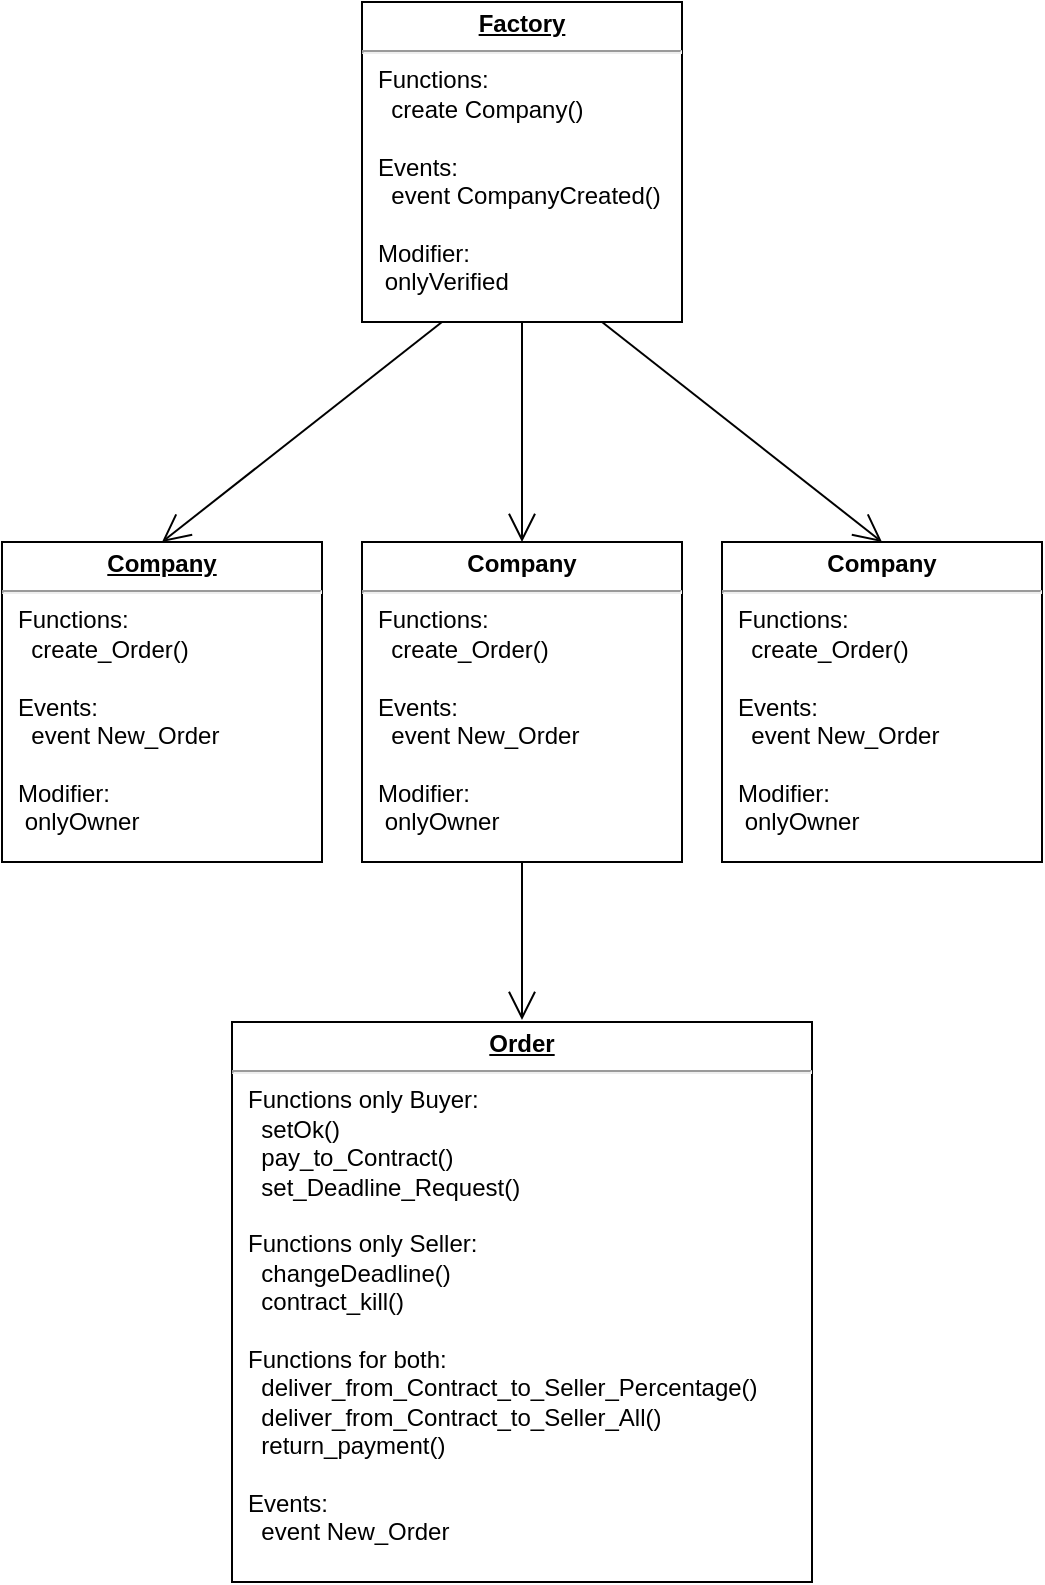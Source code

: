 <mxfile version="14.5.9" type="github">
  <diagram id="kgpKYQtTHZ0yAKxKKP6v" name="Page-1">
    <mxGraphModel dx="813" dy="475" grid="1" gridSize="10" guides="1" tooltips="1" connect="1" arrows="1" fold="1" page="1" pageScale="1" pageWidth="850" pageHeight="1100" math="0" shadow="0">
      <root>
        <mxCell id="0" />
        <mxCell id="1" parent="0" />
        <mxCell id="PqYOM1p5EghB7FxTp-5k-2" value="&lt;p style=&quot;margin: 0px ; margin-top: 4px ; text-align: center ; text-decoration: underline&quot;&gt;&lt;b&gt;Factory&lt;/b&gt;&lt;/p&gt;&lt;hr&gt;&lt;p style=&quot;margin: 0px ; margin-left: 8px&quot;&gt;Functions:&lt;/p&gt;&lt;p style=&quot;margin: 0px ; margin-left: 8px&quot;&gt;&amp;nbsp; create Company()&lt;/p&gt;&lt;p style=&quot;margin: 0px ; margin-left: 8px&quot;&gt;&lt;br&gt;&lt;/p&gt;&lt;p style=&quot;margin: 0px ; margin-left: 8px&quot;&gt;Events:&lt;/p&gt;&lt;p style=&quot;margin: 0px ; margin-left: 8px&quot;&gt;&amp;nbsp; event CompanyCreated()&lt;/p&gt;&lt;p style=&quot;margin: 0px ; margin-left: 8px&quot;&gt;&lt;br&gt;&lt;/p&gt;&lt;p style=&quot;margin: 0px ; margin-left: 8px&quot;&gt;Modifier:&lt;/p&gt;&lt;p style=&quot;margin: 0px ; margin-left: 8px&quot;&gt;&amp;nbsp;onlyVerified&lt;/p&gt;" style="verticalAlign=top;align=left;overflow=fill;fontSize=12;fontFamily=Helvetica;html=1;" vertex="1" parent="1">
          <mxGeometry x="330" y="130" width="160" height="160" as="geometry" />
        </mxCell>
        <mxCell id="PqYOM1p5EghB7FxTp-5k-17" value="" style="endArrow=open;endFill=1;endSize=12;html=1;exitX=0.25;exitY=1;exitDx=0;exitDy=0;entryX=0.5;entryY=0;entryDx=0;entryDy=0;" edge="1" parent="1" source="PqYOM1p5EghB7FxTp-5k-2" target="PqYOM1p5EghB7FxTp-5k-22">
          <mxGeometry width="160" relative="1" as="geometry">
            <mxPoint x="330" y="340" as="sourcePoint" />
            <mxPoint x="280" y="400" as="targetPoint" />
          </mxGeometry>
        </mxCell>
        <mxCell id="PqYOM1p5EghB7FxTp-5k-20" value="" style="endArrow=open;endFill=1;endSize=12;html=1;exitX=0.5;exitY=1;exitDx=0;exitDy=0;" edge="1" parent="1" source="PqYOM1p5EghB7FxTp-5k-2">
          <mxGeometry width="160" relative="1" as="geometry">
            <mxPoint x="360" y="370" as="sourcePoint" />
            <mxPoint x="410" y="400" as="targetPoint" />
          </mxGeometry>
        </mxCell>
        <mxCell id="PqYOM1p5EghB7FxTp-5k-21" value="" style="endArrow=open;endFill=1;endSize=12;html=1;exitX=0.75;exitY=1;exitDx=0;exitDy=0;entryX=0.5;entryY=0;entryDx=0;entryDy=0;" edge="1" parent="1" source="PqYOM1p5EghB7FxTp-5k-2" target="PqYOM1p5EghB7FxTp-5k-24">
          <mxGeometry width="160" relative="1" as="geometry">
            <mxPoint x="360" y="370" as="sourcePoint" />
            <mxPoint x="540" y="400" as="targetPoint" />
          </mxGeometry>
        </mxCell>
        <mxCell id="PqYOM1p5EghB7FxTp-5k-22" value="&lt;p style=&quot;margin: 0px ; margin-top: 4px ; text-align: center ; text-decoration: underline&quot;&gt;&lt;b&gt;Сompany&lt;/b&gt;&lt;/p&gt;&lt;hr&gt;&lt;p style=&quot;margin: 0px ; margin-left: 8px&quot;&gt;Functions:&lt;/p&gt;&lt;p style=&quot;margin: 0px ; margin-left: 8px&quot;&gt;&amp;nbsp; create_Order()&lt;/p&gt;&lt;p style=&quot;margin: 0px ; margin-left: 8px&quot;&gt;&lt;br&gt;&lt;/p&gt;&lt;p style=&quot;margin: 0px ; margin-left: 8px&quot;&gt;Events:&lt;/p&gt;&lt;p style=&quot;margin: 0px ; margin-left: 8px&quot;&gt;&amp;nbsp; event New_Order&lt;/p&gt;&lt;p style=&quot;margin: 0px ; margin-left: 8px&quot;&gt;&lt;br&gt;&lt;/p&gt;&lt;p style=&quot;margin: 0px ; margin-left: 8px&quot;&gt;Modifier:&lt;/p&gt;&lt;p style=&quot;margin: 0px ; margin-left: 8px&quot;&gt;&amp;nbsp;onlyOwner&lt;/p&gt;" style="verticalAlign=top;align=left;overflow=fill;fontSize=12;fontFamily=Helvetica;html=1;" vertex="1" parent="1">
          <mxGeometry x="150" y="400" width="160" height="160" as="geometry" />
        </mxCell>
        <mxCell id="PqYOM1p5EghB7FxTp-5k-23" value="&lt;p style=&quot;margin: 4px 0px 0px ; text-align: center&quot;&gt;&lt;b&gt;Сompany&lt;/b&gt;&lt;/p&gt;&lt;hr&gt;&lt;p style=&quot;margin: 0px 0px 0px 8px&quot;&gt;Functions:&lt;/p&gt;&lt;p style=&quot;margin: 0px 0px 0px 8px&quot;&gt;&amp;nbsp; create_Order()&lt;/p&gt;&lt;p style=&quot;margin: 0px 0px 0px 8px&quot;&gt;&lt;br&gt;&lt;/p&gt;&lt;p style=&quot;margin: 0px 0px 0px 8px&quot;&gt;Events:&lt;/p&gt;&lt;p style=&quot;margin: 0px 0px 0px 8px&quot;&gt;&amp;nbsp; event New_Order&lt;/p&gt;&lt;p style=&quot;margin: 0px 0px 0px 8px&quot;&gt;&lt;br&gt;&lt;/p&gt;&lt;p style=&quot;margin: 0px 0px 0px 8px&quot;&gt;Modifier:&lt;/p&gt;&lt;p style=&quot;margin: 0px 0px 0px 8px&quot;&gt;&amp;nbsp;onlyOwner&lt;/p&gt;" style="verticalAlign=top;align=left;overflow=fill;fontSize=12;fontFamily=Helvetica;html=1;" vertex="1" parent="1">
          <mxGeometry x="330" y="400" width="160" height="160" as="geometry" />
        </mxCell>
        <mxCell id="PqYOM1p5EghB7FxTp-5k-24" value="&lt;p style=&quot;margin: 4px 0px 0px ; text-align: center&quot;&gt;&lt;b&gt;Сompany&lt;/b&gt;&lt;/p&gt;&lt;hr&gt;&lt;p style=&quot;margin: 0px 0px 0px 8px&quot;&gt;Functions:&lt;/p&gt;&lt;p style=&quot;margin: 0px 0px 0px 8px&quot;&gt;&amp;nbsp; create_Order()&lt;/p&gt;&lt;p style=&quot;margin: 0px 0px 0px 8px&quot;&gt;&lt;br&gt;&lt;/p&gt;&lt;p style=&quot;margin: 0px 0px 0px 8px&quot;&gt;Events:&lt;/p&gt;&lt;p style=&quot;margin: 0px 0px 0px 8px&quot;&gt;&amp;nbsp; event New_Order&lt;/p&gt;&lt;p style=&quot;margin: 0px 0px 0px 8px&quot;&gt;&lt;br&gt;&lt;/p&gt;&lt;p style=&quot;margin: 0px 0px 0px 8px&quot;&gt;Modifier:&lt;/p&gt;&lt;p style=&quot;margin: 0px 0px 0px 8px&quot;&gt;&amp;nbsp;onlyOwner&lt;/p&gt;" style="verticalAlign=top;align=left;overflow=fill;fontSize=12;fontFamily=Helvetica;html=1;" vertex="1" parent="1">
          <mxGeometry x="510" y="400" width="160" height="160" as="geometry" />
        </mxCell>
        <mxCell id="PqYOM1p5EghB7FxTp-5k-25" value="" style="endArrow=open;endFill=1;endSize=12;html=1;exitX=0.5;exitY=1;exitDx=0;exitDy=0;" edge="1" parent="1" source="PqYOM1p5EghB7FxTp-5k-23">
          <mxGeometry width="160" relative="1" as="geometry">
            <mxPoint x="270" y="610" as="sourcePoint" />
            <mxPoint x="410" y="639" as="targetPoint" />
          </mxGeometry>
        </mxCell>
        <mxCell id="PqYOM1p5EghB7FxTp-5k-28" value="&lt;p style=&quot;margin: 0px ; margin-top: 4px ; text-align: center ; text-decoration: underline&quot;&gt;&lt;b&gt;Order&lt;/b&gt;&lt;/p&gt;&lt;hr&gt;&lt;p style=&quot;margin: 0px ; margin-left: 8px&quot;&gt;Functions only Buyer:&lt;/p&gt;&lt;p style=&quot;margin: 0px ; margin-left: 8px&quot;&gt;&amp;nbsp; setOk()&lt;/p&gt;&lt;p style=&quot;margin: 0px ; margin-left: 8px&quot;&gt;&amp;nbsp; pay_to_Contract()&lt;/p&gt;&lt;p style=&quot;margin: 0px ; margin-left: 8px&quot;&gt;&amp;nbsp; set_Deadline_Request()&lt;br&gt;&lt;/p&gt;&lt;p style=&quot;margin: 0px ; margin-left: 8px&quot;&gt;&lt;br&gt;&lt;/p&gt;&lt;p style=&quot;margin: 0px ; margin-left: 8px&quot;&gt;Functions only Seller:&lt;br&gt;&lt;/p&gt;&lt;p style=&quot;margin: 0px ; margin-left: 8px&quot;&gt;&amp;nbsp; changeDeadline()&lt;br&gt;&lt;/p&gt;&lt;p style=&quot;margin: 0px ; margin-left: 8px&quot;&gt;&amp;nbsp;&amp;nbsp;contract_kill()&lt;/p&gt;&lt;p style=&quot;margin: 0px ; margin-left: 8px&quot;&gt;&lt;br&gt;&lt;/p&gt;&lt;p style=&quot;margin: 0px ; margin-left: 8px&quot;&gt;Functions for both:&lt;/p&gt;&lt;p style=&quot;margin: 0px ; margin-left: 8px&quot;&gt;&amp;nbsp; deliver_from_Contract_to_Seller_Percentage()&lt;br&gt;&lt;/p&gt;&lt;p style=&quot;margin: 0px ; margin-left: 8px&quot;&gt;&amp;nbsp; deliver_from_Contract_to_Seller_All()&lt;br&gt;&lt;/p&gt;&lt;p style=&quot;margin: 0px ; margin-left: 8px&quot;&gt;&amp;nbsp; return_payment()&lt;br&gt;&lt;/p&gt;&lt;p style=&quot;margin: 0px ; margin-left: 8px&quot;&gt;&lt;br&gt;&lt;/p&gt;&lt;p style=&quot;margin: 0px ; margin-left: 8px&quot;&gt;Events:&lt;/p&gt;&lt;p style=&quot;margin: 0px ; margin-left: 8px&quot;&gt;&amp;nbsp; event New_Order&lt;/p&gt;&lt;p style=&quot;margin: 0px ; margin-left: 8px&quot;&gt;&lt;br&gt;&lt;/p&gt;&lt;p style=&quot;margin: 0px ; margin-left: 8px&quot;&gt;Modifier:&lt;/p&gt;&lt;p style=&quot;margin: 0px ; margin-left: 8px&quot;&gt;&amp;nbsp;onlyOwner&lt;/p&gt;" style="verticalAlign=top;align=left;overflow=fill;fontSize=12;fontFamily=Helvetica;html=1;" vertex="1" parent="1">
          <mxGeometry x="265" y="640" width="290" height="280" as="geometry" />
        </mxCell>
      </root>
    </mxGraphModel>
  </diagram>
</mxfile>
